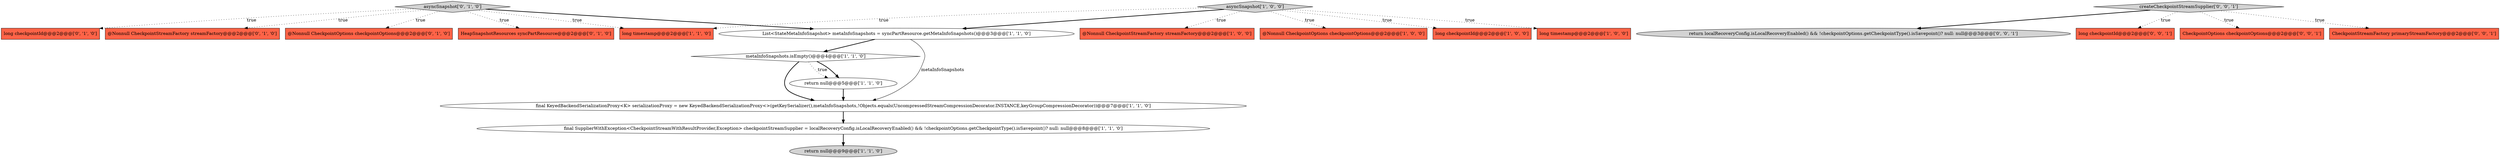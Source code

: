 digraph {
16 [style = filled, label = "HeapSnapshotResources syncPartResource@@@2@@@['0', '1', '0']", fillcolor = tomato, shape = box image = "AAA0AAABBB2BBB"];
18 [style = filled, label = "return localRecoveryConfig.isLocalRecoveryEnabled() && !checkpointOptions.getCheckpointType().isSavepoint()? null: null@@@3@@@['0', '0', '1']", fillcolor = lightgray, shape = ellipse image = "AAA0AAABBB3BBB"];
4 [style = filled, label = "@Nonnull CheckpointStreamFactory streamFactory@@@2@@@['1', '0', '0']", fillcolor = tomato, shape = box image = "AAA0AAABBB1BBB"];
8 [style = filled, label = "@Nonnull CheckpointOptions checkpointOptions@@@2@@@['1', '0', '0']", fillcolor = tomato, shape = box image = "AAA0AAABBB1BBB"];
19 [style = filled, label = "long checkpointId@@@2@@@['0', '0', '1']", fillcolor = tomato, shape = box image = "AAA0AAABBB3BBB"];
13 [style = filled, label = "asyncSnapshot['0', '1', '0']", fillcolor = lightgray, shape = diamond image = "AAA0AAABBB2BBB"];
3 [style = filled, label = "asyncSnapshot['1', '0', '0']", fillcolor = lightgray, shape = diamond image = "AAA0AAABBB1BBB"];
17 [style = filled, label = "CheckpointOptions checkpointOptions@@@2@@@['0', '0', '1']", fillcolor = tomato, shape = box image = "AAA0AAABBB3BBB"];
12 [style = filled, label = "long checkpointId@@@2@@@['0', '1', '0']", fillcolor = tomato, shape = box image = "AAA0AAABBB2BBB"];
0 [style = filled, label = "return null@@@5@@@['1', '1', '0']", fillcolor = white, shape = ellipse image = "AAA0AAABBB1BBB"];
15 [style = filled, label = "@Nonnull CheckpointStreamFactory streamFactory@@@2@@@['0', '1', '0']", fillcolor = tomato, shape = box image = "AAA0AAABBB2BBB"];
2 [style = filled, label = "final KeyedBackendSerializationProxy<K> serializationProxy = new KeyedBackendSerializationProxy<>(getKeySerializer(),metaInfoSnapshots,!Objects.equals(UncompressedStreamCompressionDecorator.INSTANCE,keyGroupCompressionDecorator))@@@7@@@['1', '1', '0']", fillcolor = white, shape = ellipse image = "AAA0AAABBB1BBB"];
1 [style = filled, label = "long checkpointId@@@2@@@['1', '0', '0']", fillcolor = tomato, shape = box image = "AAA0AAABBB1BBB"];
9 [style = filled, label = "metaInfoSnapshots.isEmpty()@@@4@@@['1', '1', '0']", fillcolor = white, shape = diamond image = "AAA0AAABBB1BBB"];
21 [style = filled, label = "CheckpointStreamFactory primaryStreamFactory@@@2@@@['0', '0', '1']", fillcolor = tomato, shape = box image = "AAA0AAABBB3BBB"];
5 [style = filled, label = "long timestamp@@@2@@@['1', '0', '0']", fillcolor = tomato, shape = box image = "AAA0AAABBB1BBB"];
14 [style = filled, label = "@Nonnull CheckpointOptions checkpointOptions@@@2@@@['0', '1', '0']", fillcolor = tomato, shape = box image = "AAA0AAABBB2BBB"];
10 [style = filled, label = "long timestamp@@@2@@@['1', '1', '0']", fillcolor = tomato, shape = box image = "AAA0AAABBB1BBB"];
11 [style = filled, label = "final SupplierWithException<CheckpointStreamWithResultProvider,Exception> checkpointStreamSupplier = localRecoveryConfig.isLocalRecoveryEnabled() && !checkpointOptions.getCheckpointType().isSavepoint()? null: null@@@8@@@['1', '1', '0']", fillcolor = white, shape = ellipse image = "AAA0AAABBB1BBB"];
7 [style = filled, label = "return null@@@9@@@['1', '1', '0']", fillcolor = lightgray, shape = ellipse image = "AAA0AAABBB1BBB"];
6 [style = filled, label = "List<StateMetaInfoSnapshot> metaInfoSnapshots = syncPartResource.getMetaInfoSnapshots()@@@3@@@['1', '1', '0']", fillcolor = white, shape = ellipse image = "AAA0AAABBB1BBB"];
20 [style = filled, label = "createCheckpointStreamSupplier['0', '0', '1']", fillcolor = lightgray, shape = diamond image = "AAA0AAABBB3BBB"];
9->0 [style = dotted, label="true"];
3->1 [style = dotted, label="true"];
20->21 [style = dotted, label="true"];
2->11 [style = bold, label=""];
20->18 [style = bold, label=""];
13->6 [style = bold, label=""];
9->2 [style = bold, label=""];
3->8 [style = dotted, label="true"];
13->16 [style = dotted, label="true"];
20->17 [style = dotted, label="true"];
13->10 [style = dotted, label="true"];
9->0 [style = bold, label=""];
3->6 [style = bold, label=""];
11->7 [style = bold, label=""];
6->9 [style = bold, label=""];
6->2 [style = solid, label="metaInfoSnapshots"];
3->10 [style = dotted, label="true"];
3->4 [style = dotted, label="true"];
13->15 [style = dotted, label="true"];
20->19 [style = dotted, label="true"];
0->2 [style = bold, label=""];
13->12 [style = dotted, label="true"];
3->5 [style = dotted, label="true"];
13->14 [style = dotted, label="true"];
}
